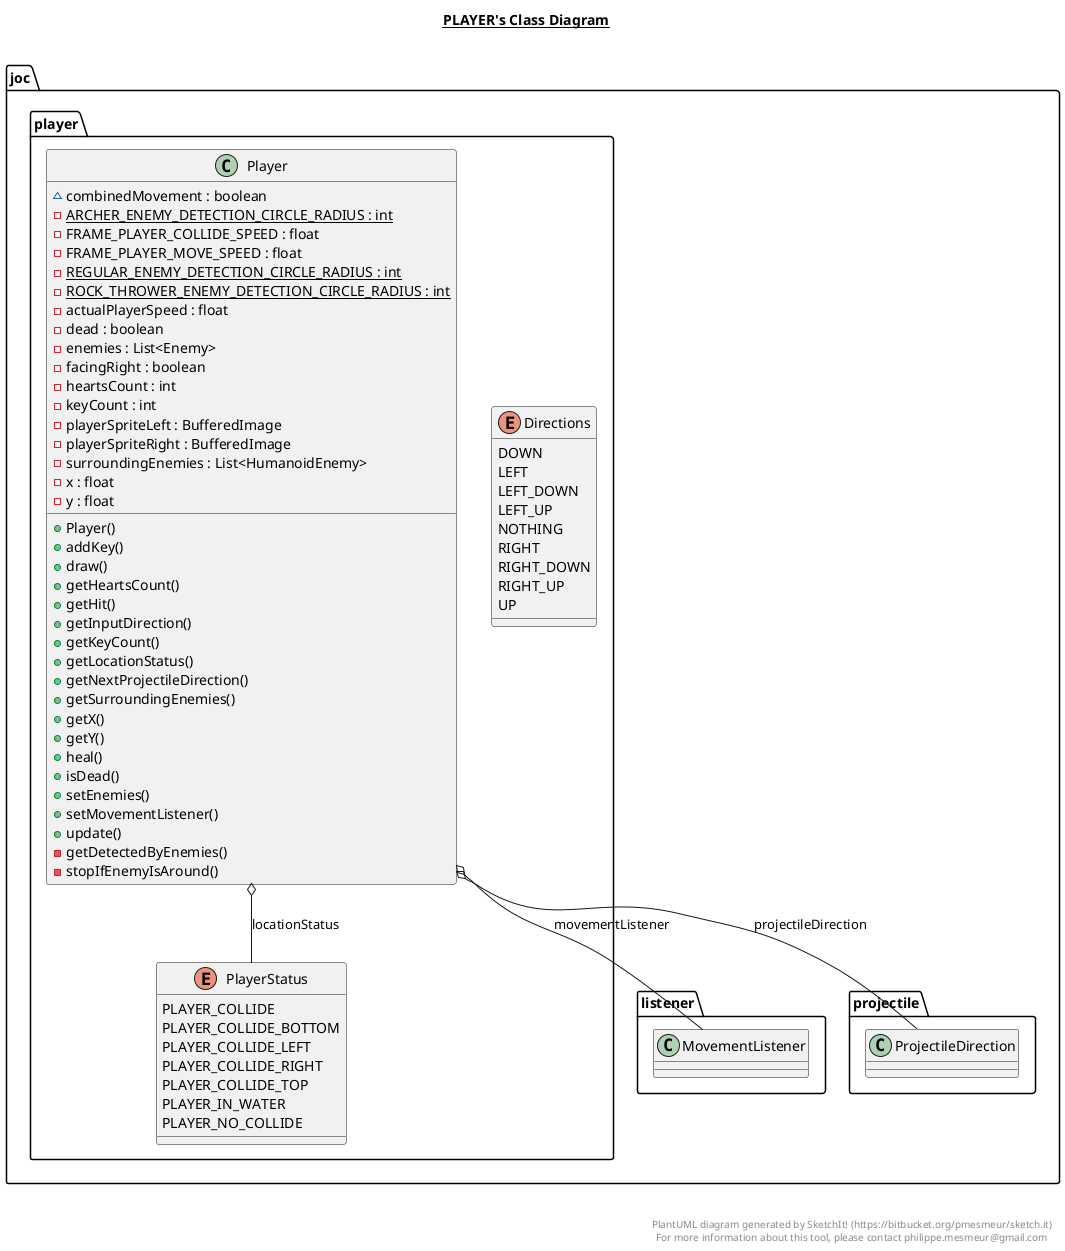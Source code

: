 @startuml

title __PLAYER's Class Diagram__\n

  namespace joc {
    namespace player {
      enum Directions {
        DOWN
        LEFT
        LEFT_DOWN
        LEFT_UP
        NOTHING
        RIGHT
        RIGHT_DOWN
        RIGHT_UP
        UP
      }
    }
  }
  

  namespace joc {
    namespace player {
      class joc.player.Player {
          ~ combinedMovement : boolean
          {static} - ARCHER_ENEMY_DETECTION_CIRCLE_RADIUS : int
          - FRAME_PLAYER_COLLIDE_SPEED : float
          - FRAME_PLAYER_MOVE_SPEED : float
          {static} - REGULAR_ENEMY_DETECTION_CIRCLE_RADIUS : int
          {static} - ROCK_THROWER_ENEMY_DETECTION_CIRCLE_RADIUS : int
          - actualPlayerSpeed : float
          - dead : boolean
          - enemies : List<Enemy>
          - facingRight : boolean
          - heartsCount : int
          - keyCount : int
          - playerSpriteLeft : BufferedImage
          - playerSpriteRight : BufferedImage
          - surroundingEnemies : List<HumanoidEnemy>
          - x : float
          - y : float
          + Player()
          + addKey()
          + draw()
          + getHeartsCount()
          + getHit()
          + getInputDirection()
          + getKeyCount()
          + getLocationStatus()
          + getNextProjectileDirection()
          + getSurroundingEnemies()
          + getX()
          + getY()
          + heal()
          + isDead()
          + setEnemies()
          + setMovementListener()
          + update()
          - getDetectedByEnemies()
          - stopIfEnemyIsAround()
      }
    }
  }
  

  namespace joc {
    namespace player {
      enum PlayerStatus {
        PLAYER_COLLIDE
        PLAYER_COLLIDE_BOTTOM
        PLAYER_COLLIDE_LEFT
        PLAYER_COLLIDE_RIGHT
        PLAYER_COLLIDE_TOP
        PLAYER_IN_WATER
        PLAYER_NO_COLLIDE
      }
    }
  }
  

  joc.player.Player o-- joc.player.PlayerStatus : locationStatus
  joc.player.Player o-- joc.listener.MovementListener : movementListener
  joc.player.Player o-- joc.projectile.ProjectileDirection : projectileDirection


right footer


PlantUML diagram generated by SketchIt! (https://bitbucket.org/pmesmeur/sketch.it)
For more information about this tool, please contact philippe.mesmeur@gmail.com
endfooter

@enduml
